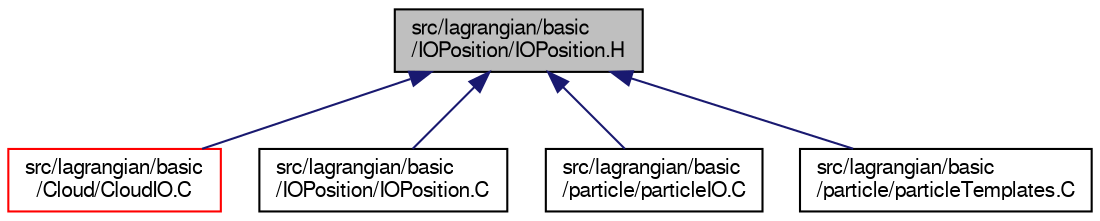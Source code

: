 digraph "src/lagrangian/basic/IOPosition/IOPosition.H"
{
  bgcolor="transparent";
  edge [fontname="FreeSans",fontsize="10",labelfontname="FreeSans",labelfontsize="10"];
  node [fontname="FreeSans",fontsize="10",shape=record];
  Node68 [label="src/lagrangian/basic\l/IOPosition/IOPosition.H",height=0.2,width=0.4,color="black", fillcolor="grey75", style="filled", fontcolor="black"];
  Node68 -> Node69 [dir="back",color="midnightblue",fontsize="10",style="solid",fontname="FreeSans"];
  Node69 [label="src/lagrangian/basic\l/Cloud/CloudIO.C",height=0.2,width=0.4,color="red",URL="$a04850.html"];
  Node68 -> Node71 [dir="back",color="midnightblue",fontsize="10",style="solid",fontname="FreeSans"];
  Node71 [label="src/lagrangian/basic\l/IOPosition/IOPosition.C",height=0.2,width=0.4,color="black",URL="$a04880.html"];
  Node68 -> Node72 [dir="back",color="midnightblue",fontsize="10",style="solid",fontname="FreeSans"];
  Node72 [label="src/lagrangian/basic\l/particle/particleIO.C",height=0.2,width=0.4,color="black",URL="$a04895.html"];
  Node68 -> Node73 [dir="back",color="midnightblue",fontsize="10",style="solid",fontname="FreeSans"];
  Node73 [label="src/lagrangian/basic\l/particle/particleTemplates.C",height=0.2,width=0.4,color="black",URL="$a04901.html"];
}
